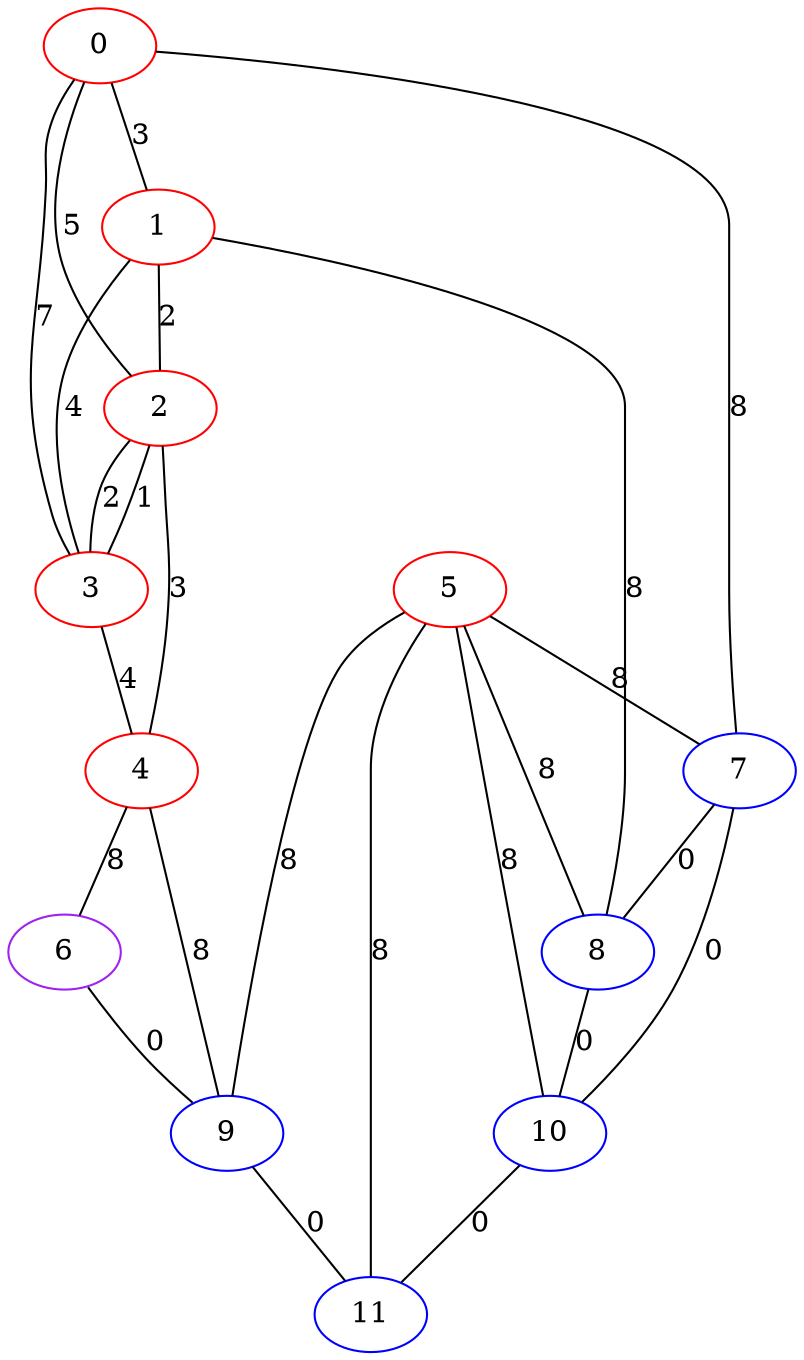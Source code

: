graph "" {
0 [color=red, weight=1];
1 [color=red, weight=1];
2 [color=red, weight=1];
3 [color=red, weight=1];
4 [color=red, weight=1];
5 [color=red, weight=1];
6 [color=purple, weight=4];
7 [color=blue, weight=3];
8 [color=blue, weight=3];
9 [color=blue, weight=3];
10 [color=blue, weight=3];
11 [color=blue, weight=3];
0 -- 1  [key=0, label=3];
0 -- 2  [key=0, label=5];
0 -- 3  [key=0, label=7];
0 -- 7  [key=0, label=8];
1 -- 8  [key=0, label=8];
1 -- 2  [key=0, label=2];
1 -- 3  [key=0, label=4];
2 -- 3  [key=0, label=1];
2 -- 3  [key=1, label=2];
2 -- 4  [key=0, label=3];
3 -- 4  [key=0, label=4];
4 -- 9  [key=0, label=8];
4 -- 6  [key=0, label=8];
5 -- 8  [key=0, label=8];
5 -- 9  [key=0, label=8];
5 -- 10  [key=0, label=8];
5 -- 11  [key=0, label=8];
5 -- 7  [key=0, label=8];
6 -- 9  [key=0, label=0];
7 -- 8  [key=0, label=0];
7 -- 10  [key=0, label=0];
8 -- 10  [key=0, label=0];
9 -- 11  [key=0, label=0];
10 -- 11  [key=0, label=0];
}
